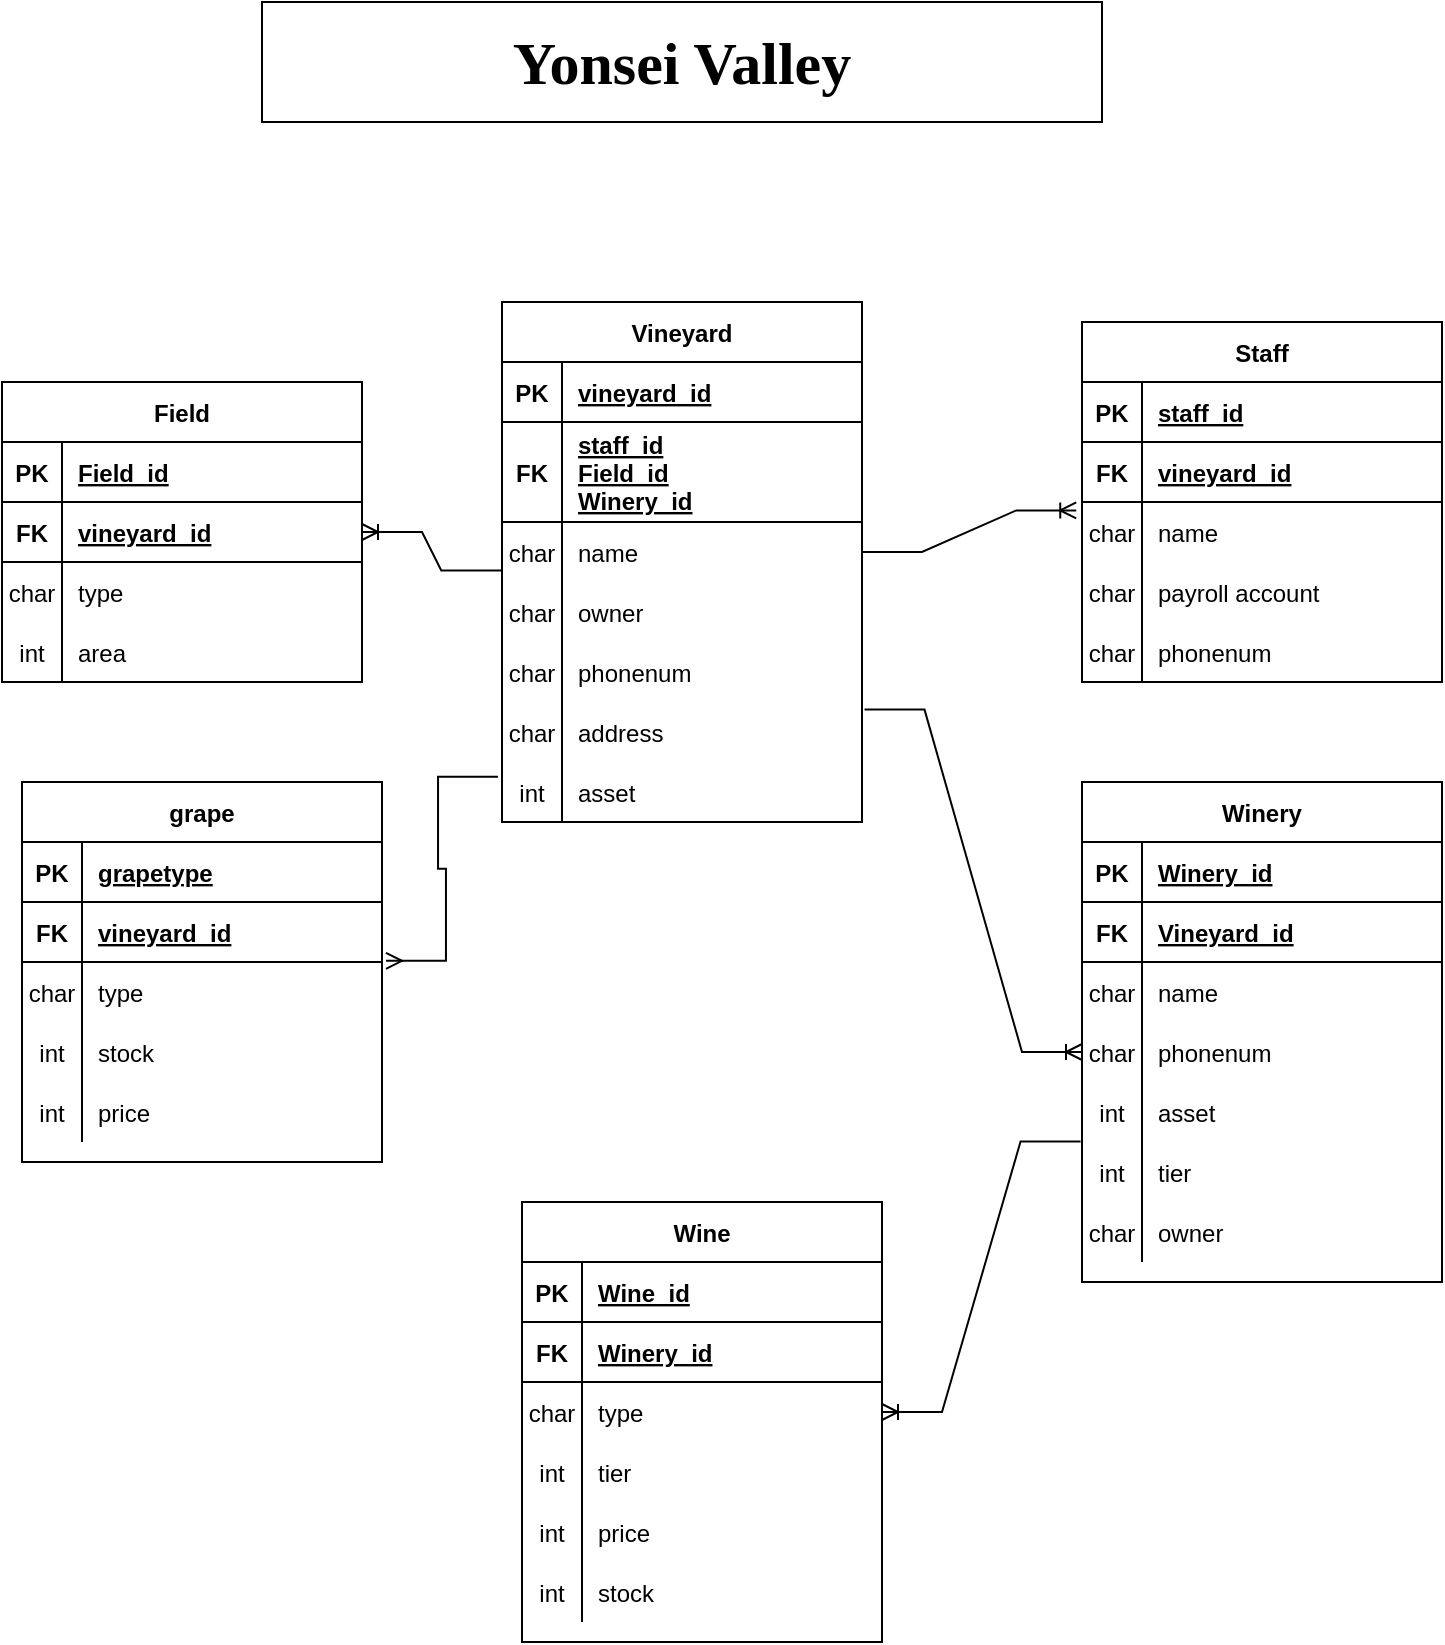 <mxfile version="15.7.3" type="github">
  <diagram id="R2lEEEUBdFMjLlhIrx00" name="Page-1">
    <mxGraphModel dx="1422" dy="762" grid="1" gridSize="10" guides="1" tooltips="1" connect="1" arrows="1" fold="1" page="1" pageScale="1" pageWidth="850" pageHeight="1100" math="0" shadow="0" extFonts="Permanent Marker^https://fonts.googleapis.com/css?family=Permanent+Marker">
      <root>
        <mxCell id="0" />
        <mxCell id="1" parent="0" />
        <mxCell id="YnOLu8XP4vWBQfgd_CVl-20" value="Vineyard" style="shape=table;startSize=30;container=1;collapsible=1;childLayout=tableLayout;fixedRows=1;rowLines=0;fontStyle=1;align=center;resizeLast=1;" vertex="1" parent="1">
          <mxGeometry x="330" y="180" width="180" height="260" as="geometry" />
        </mxCell>
        <mxCell id="YnOLu8XP4vWBQfgd_CVl-21" value="" style="shape=partialRectangle;collapsible=0;dropTarget=0;pointerEvents=0;fillColor=none;top=0;left=0;bottom=1;right=0;points=[[0,0.5],[1,0.5]];portConstraint=eastwest;" vertex="1" parent="YnOLu8XP4vWBQfgd_CVl-20">
          <mxGeometry y="30" width="180" height="30" as="geometry" />
        </mxCell>
        <mxCell id="YnOLu8XP4vWBQfgd_CVl-22" value="PK" style="shape=partialRectangle;connectable=0;fillColor=none;top=0;left=0;bottom=0;right=0;fontStyle=1;overflow=hidden;" vertex="1" parent="YnOLu8XP4vWBQfgd_CVl-21">
          <mxGeometry width="30" height="30" as="geometry">
            <mxRectangle width="30" height="30" as="alternateBounds" />
          </mxGeometry>
        </mxCell>
        <mxCell id="YnOLu8XP4vWBQfgd_CVl-23" value="vineyard_id" style="shape=partialRectangle;connectable=0;fillColor=none;top=0;left=0;bottom=0;right=0;align=left;spacingLeft=6;fontStyle=5;overflow=hidden;" vertex="1" parent="YnOLu8XP4vWBQfgd_CVl-21">
          <mxGeometry x="30" width="150" height="30" as="geometry">
            <mxRectangle width="150" height="30" as="alternateBounds" />
          </mxGeometry>
        </mxCell>
        <mxCell id="YnOLu8XP4vWBQfgd_CVl-63" value="" style="shape=partialRectangle;collapsible=0;dropTarget=0;pointerEvents=0;fillColor=none;top=0;left=0;bottom=1;right=0;points=[[0,0.5],[1,0.5]];portConstraint=eastwest;" vertex="1" parent="YnOLu8XP4vWBQfgd_CVl-20">
          <mxGeometry y="60" width="180" height="50" as="geometry" />
        </mxCell>
        <mxCell id="YnOLu8XP4vWBQfgd_CVl-64" value="FK" style="shape=partialRectangle;connectable=0;fillColor=none;top=0;left=0;bottom=0;right=0;fontStyle=1;overflow=hidden;" vertex="1" parent="YnOLu8XP4vWBQfgd_CVl-63">
          <mxGeometry width="30" height="50" as="geometry">
            <mxRectangle width="30" height="50" as="alternateBounds" />
          </mxGeometry>
        </mxCell>
        <mxCell id="YnOLu8XP4vWBQfgd_CVl-65" value="staff_id&#xa;Field_id&#xa;Winery_id" style="shape=partialRectangle;connectable=0;fillColor=none;top=0;left=0;bottom=0;right=0;align=left;spacingLeft=6;fontStyle=5;overflow=hidden;" vertex="1" parent="YnOLu8XP4vWBQfgd_CVl-63">
          <mxGeometry x="30" width="150" height="50" as="geometry">
            <mxRectangle width="150" height="50" as="alternateBounds" />
          </mxGeometry>
        </mxCell>
        <mxCell id="YnOLu8XP4vWBQfgd_CVl-24" value="" style="shape=partialRectangle;collapsible=0;dropTarget=0;pointerEvents=0;fillColor=none;top=0;left=0;bottom=0;right=0;points=[[0,0.5],[1,0.5]];portConstraint=eastwest;" vertex="1" parent="YnOLu8XP4vWBQfgd_CVl-20">
          <mxGeometry y="110" width="180" height="30" as="geometry" />
        </mxCell>
        <mxCell id="YnOLu8XP4vWBQfgd_CVl-25" value="char" style="shape=partialRectangle;connectable=0;fillColor=none;top=0;left=0;bottom=0;right=0;editable=1;overflow=hidden;" vertex="1" parent="YnOLu8XP4vWBQfgd_CVl-24">
          <mxGeometry width="30" height="30" as="geometry">
            <mxRectangle width="30" height="30" as="alternateBounds" />
          </mxGeometry>
        </mxCell>
        <mxCell id="YnOLu8XP4vWBQfgd_CVl-26" value="name   " style="shape=partialRectangle;connectable=0;fillColor=none;top=0;left=0;bottom=0;right=0;align=left;spacingLeft=6;overflow=hidden;" vertex="1" parent="YnOLu8XP4vWBQfgd_CVl-24">
          <mxGeometry x="30" width="150" height="30" as="geometry">
            <mxRectangle width="150" height="30" as="alternateBounds" />
          </mxGeometry>
        </mxCell>
        <mxCell id="YnOLu8XP4vWBQfgd_CVl-27" value="" style="shape=partialRectangle;collapsible=0;dropTarget=0;pointerEvents=0;fillColor=none;top=0;left=0;bottom=0;right=0;points=[[0,0.5],[1,0.5]];portConstraint=eastwest;" vertex="1" parent="YnOLu8XP4vWBQfgd_CVl-20">
          <mxGeometry y="140" width="180" height="30" as="geometry" />
        </mxCell>
        <mxCell id="YnOLu8XP4vWBQfgd_CVl-28" value="char" style="shape=partialRectangle;connectable=0;fillColor=none;top=0;left=0;bottom=0;right=0;editable=1;overflow=hidden;" vertex="1" parent="YnOLu8XP4vWBQfgd_CVl-27">
          <mxGeometry width="30" height="30" as="geometry">
            <mxRectangle width="30" height="30" as="alternateBounds" />
          </mxGeometry>
        </mxCell>
        <mxCell id="YnOLu8XP4vWBQfgd_CVl-29" value="owner" style="shape=partialRectangle;connectable=0;fillColor=none;top=0;left=0;bottom=0;right=0;align=left;spacingLeft=6;overflow=hidden;" vertex="1" parent="YnOLu8XP4vWBQfgd_CVl-27">
          <mxGeometry x="30" width="150" height="30" as="geometry">
            <mxRectangle width="150" height="30" as="alternateBounds" />
          </mxGeometry>
        </mxCell>
        <mxCell id="YnOLu8XP4vWBQfgd_CVl-99" value="" style="shape=partialRectangle;collapsible=0;dropTarget=0;pointerEvents=0;fillColor=none;top=0;left=0;bottom=0;right=0;points=[[0,0.5],[1,0.5]];portConstraint=eastwest;" vertex="1" parent="YnOLu8XP4vWBQfgd_CVl-20">
          <mxGeometry y="170" width="180" height="30" as="geometry" />
        </mxCell>
        <mxCell id="YnOLu8XP4vWBQfgd_CVl-100" value="char" style="shape=partialRectangle;connectable=0;fillColor=none;top=0;left=0;bottom=0;right=0;editable=1;overflow=hidden;" vertex="1" parent="YnOLu8XP4vWBQfgd_CVl-99">
          <mxGeometry width="30" height="30" as="geometry">
            <mxRectangle width="30" height="30" as="alternateBounds" />
          </mxGeometry>
        </mxCell>
        <mxCell id="YnOLu8XP4vWBQfgd_CVl-101" value="phonenum" style="shape=partialRectangle;connectable=0;fillColor=none;top=0;left=0;bottom=0;right=0;align=left;spacingLeft=6;overflow=hidden;" vertex="1" parent="YnOLu8XP4vWBQfgd_CVl-99">
          <mxGeometry x="30" width="150" height="30" as="geometry">
            <mxRectangle width="150" height="30" as="alternateBounds" />
          </mxGeometry>
        </mxCell>
        <mxCell id="YnOLu8XP4vWBQfgd_CVl-30" value="" style="shape=partialRectangle;collapsible=0;dropTarget=0;pointerEvents=0;fillColor=none;top=0;left=0;bottom=0;right=0;points=[[0,0.5],[1,0.5]];portConstraint=eastwest;" vertex="1" parent="YnOLu8XP4vWBQfgd_CVl-20">
          <mxGeometry y="200" width="180" height="30" as="geometry" />
        </mxCell>
        <mxCell id="YnOLu8XP4vWBQfgd_CVl-31" value="char" style="shape=partialRectangle;connectable=0;fillColor=none;top=0;left=0;bottom=0;right=0;editable=1;overflow=hidden;" vertex="1" parent="YnOLu8XP4vWBQfgd_CVl-30">
          <mxGeometry width="30" height="30" as="geometry">
            <mxRectangle width="30" height="30" as="alternateBounds" />
          </mxGeometry>
        </mxCell>
        <mxCell id="YnOLu8XP4vWBQfgd_CVl-32" value="address" style="shape=partialRectangle;connectable=0;fillColor=none;top=0;left=0;bottom=0;right=0;align=left;spacingLeft=6;overflow=hidden;" vertex="1" parent="YnOLu8XP4vWBQfgd_CVl-30">
          <mxGeometry x="30" width="150" height="30" as="geometry">
            <mxRectangle width="150" height="30" as="alternateBounds" />
          </mxGeometry>
        </mxCell>
        <mxCell id="YnOLu8XP4vWBQfgd_CVl-33" value="" style="shape=partialRectangle;collapsible=0;dropTarget=0;pointerEvents=0;fillColor=none;top=0;left=0;bottom=0;right=0;points=[[0,0.5],[1,0.5]];portConstraint=eastwest;" vertex="1" parent="YnOLu8XP4vWBQfgd_CVl-20">
          <mxGeometry y="230" width="180" height="30" as="geometry" />
        </mxCell>
        <mxCell id="YnOLu8XP4vWBQfgd_CVl-34" value="int" style="shape=partialRectangle;connectable=0;fillColor=none;top=0;left=0;bottom=0;right=0;editable=1;overflow=hidden;" vertex="1" parent="YnOLu8XP4vWBQfgd_CVl-33">
          <mxGeometry width="30" height="30" as="geometry">
            <mxRectangle width="30" height="30" as="alternateBounds" />
          </mxGeometry>
        </mxCell>
        <mxCell id="YnOLu8XP4vWBQfgd_CVl-35" value="asset" style="shape=partialRectangle;connectable=0;fillColor=none;top=0;left=0;bottom=0;right=0;align=left;spacingLeft=6;overflow=hidden;" vertex="1" parent="YnOLu8XP4vWBQfgd_CVl-33">
          <mxGeometry x="30" width="150" height="30" as="geometry">
            <mxRectangle width="150" height="30" as="alternateBounds" />
          </mxGeometry>
        </mxCell>
        <mxCell id="YnOLu8XP4vWBQfgd_CVl-39" value="Staff" style="shape=table;startSize=30;container=1;collapsible=1;childLayout=tableLayout;fixedRows=1;rowLines=0;fontStyle=1;align=center;resizeLast=1;" vertex="1" parent="1">
          <mxGeometry x="620" y="190" width="180" height="180" as="geometry" />
        </mxCell>
        <mxCell id="YnOLu8XP4vWBQfgd_CVl-40" value="" style="shape=partialRectangle;collapsible=0;dropTarget=0;pointerEvents=0;fillColor=none;top=0;left=0;bottom=1;right=0;points=[[0,0.5],[1,0.5]];portConstraint=eastwest;" vertex="1" parent="YnOLu8XP4vWBQfgd_CVl-39">
          <mxGeometry y="30" width="180" height="30" as="geometry" />
        </mxCell>
        <mxCell id="YnOLu8XP4vWBQfgd_CVl-41" value="PK" style="shape=partialRectangle;connectable=0;fillColor=none;top=0;left=0;bottom=0;right=0;fontStyle=1;overflow=hidden;" vertex="1" parent="YnOLu8XP4vWBQfgd_CVl-40">
          <mxGeometry width="30" height="30" as="geometry">
            <mxRectangle width="30" height="30" as="alternateBounds" />
          </mxGeometry>
        </mxCell>
        <mxCell id="YnOLu8XP4vWBQfgd_CVl-42" value="staff_id" style="shape=partialRectangle;connectable=0;fillColor=none;top=0;left=0;bottom=0;right=0;align=left;spacingLeft=6;fontStyle=5;overflow=hidden;" vertex="1" parent="YnOLu8XP4vWBQfgd_CVl-40">
          <mxGeometry x="30" width="150" height="30" as="geometry">
            <mxRectangle width="150" height="30" as="alternateBounds" />
          </mxGeometry>
        </mxCell>
        <mxCell id="YnOLu8XP4vWBQfgd_CVl-57" value="" style="shape=partialRectangle;collapsible=0;dropTarget=0;pointerEvents=0;fillColor=none;top=0;left=0;bottom=1;right=0;points=[[0,0.5],[1,0.5]];portConstraint=eastwest;" vertex="1" parent="YnOLu8XP4vWBQfgd_CVl-39">
          <mxGeometry y="60" width="180" height="30" as="geometry" />
        </mxCell>
        <mxCell id="YnOLu8XP4vWBQfgd_CVl-58" value="FK" style="shape=partialRectangle;connectable=0;fillColor=none;top=0;left=0;bottom=0;right=0;fontStyle=1;overflow=hidden;" vertex="1" parent="YnOLu8XP4vWBQfgd_CVl-57">
          <mxGeometry width="30" height="30" as="geometry">
            <mxRectangle width="30" height="30" as="alternateBounds" />
          </mxGeometry>
        </mxCell>
        <mxCell id="YnOLu8XP4vWBQfgd_CVl-59" value="vineyard_id" style="shape=partialRectangle;connectable=0;fillColor=none;top=0;left=0;bottom=0;right=0;align=left;spacingLeft=6;fontStyle=5;overflow=hidden;" vertex="1" parent="YnOLu8XP4vWBQfgd_CVl-57">
          <mxGeometry x="30" width="150" height="30" as="geometry">
            <mxRectangle width="150" height="30" as="alternateBounds" />
          </mxGeometry>
        </mxCell>
        <mxCell id="YnOLu8XP4vWBQfgd_CVl-43" value="" style="shape=partialRectangle;collapsible=0;dropTarget=0;pointerEvents=0;fillColor=none;top=0;left=0;bottom=0;right=0;points=[[0,0.5],[1,0.5]];portConstraint=eastwest;" vertex="1" parent="YnOLu8XP4vWBQfgd_CVl-39">
          <mxGeometry y="90" width="180" height="30" as="geometry" />
        </mxCell>
        <mxCell id="YnOLu8XP4vWBQfgd_CVl-44" value="char" style="shape=partialRectangle;connectable=0;fillColor=none;top=0;left=0;bottom=0;right=0;editable=1;overflow=hidden;" vertex="1" parent="YnOLu8XP4vWBQfgd_CVl-43">
          <mxGeometry width="30" height="30" as="geometry">
            <mxRectangle width="30" height="30" as="alternateBounds" />
          </mxGeometry>
        </mxCell>
        <mxCell id="YnOLu8XP4vWBQfgd_CVl-45" value="name   " style="shape=partialRectangle;connectable=0;fillColor=none;top=0;left=0;bottom=0;right=0;align=left;spacingLeft=6;overflow=hidden;" vertex="1" parent="YnOLu8XP4vWBQfgd_CVl-43">
          <mxGeometry x="30" width="150" height="30" as="geometry">
            <mxRectangle width="150" height="30" as="alternateBounds" />
          </mxGeometry>
        </mxCell>
        <mxCell id="YnOLu8XP4vWBQfgd_CVl-46" value="" style="shape=partialRectangle;collapsible=0;dropTarget=0;pointerEvents=0;fillColor=none;top=0;left=0;bottom=0;right=0;points=[[0,0.5],[1,0.5]];portConstraint=eastwest;" vertex="1" parent="YnOLu8XP4vWBQfgd_CVl-39">
          <mxGeometry y="120" width="180" height="30" as="geometry" />
        </mxCell>
        <mxCell id="YnOLu8XP4vWBQfgd_CVl-47" value="char" style="shape=partialRectangle;connectable=0;fillColor=none;top=0;left=0;bottom=0;right=0;editable=1;overflow=hidden;" vertex="1" parent="YnOLu8XP4vWBQfgd_CVl-46">
          <mxGeometry width="30" height="30" as="geometry">
            <mxRectangle width="30" height="30" as="alternateBounds" />
          </mxGeometry>
        </mxCell>
        <mxCell id="YnOLu8XP4vWBQfgd_CVl-48" value="payroll account" style="shape=partialRectangle;connectable=0;fillColor=none;top=0;left=0;bottom=0;right=0;align=left;spacingLeft=6;overflow=hidden;" vertex="1" parent="YnOLu8XP4vWBQfgd_CVl-46">
          <mxGeometry x="30" width="150" height="30" as="geometry">
            <mxRectangle width="150" height="30" as="alternateBounds" />
          </mxGeometry>
        </mxCell>
        <mxCell id="YnOLu8XP4vWBQfgd_CVl-49" value="" style="shape=partialRectangle;collapsible=0;dropTarget=0;pointerEvents=0;fillColor=none;top=0;left=0;bottom=0;right=0;points=[[0,0.5],[1,0.5]];portConstraint=eastwest;" vertex="1" parent="YnOLu8XP4vWBQfgd_CVl-39">
          <mxGeometry y="150" width="180" height="30" as="geometry" />
        </mxCell>
        <mxCell id="YnOLu8XP4vWBQfgd_CVl-50" value="char" style="shape=partialRectangle;connectable=0;fillColor=none;top=0;left=0;bottom=0;right=0;editable=1;overflow=hidden;" vertex="1" parent="YnOLu8XP4vWBQfgd_CVl-49">
          <mxGeometry width="30" height="30" as="geometry">
            <mxRectangle width="30" height="30" as="alternateBounds" />
          </mxGeometry>
        </mxCell>
        <mxCell id="YnOLu8XP4vWBQfgd_CVl-51" value="phonenum" style="shape=partialRectangle;connectable=0;fillColor=none;top=0;left=0;bottom=0;right=0;align=left;spacingLeft=6;overflow=hidden;" vertex="1" parent="YnOLu8XP4vWBQfgd_CVl-49">
          <mxGeometry x="30" width="150" height="30" as="geometry">
            <mxRectangle width="150" height="30" as="alternateBounds" />
          </mxGeometry>
        </mxCell>
        <mxCell id="YnOLu8XP4vWBQfgd_CVl-102" value="" style="edgeStyle=entityRelationEdgeStyle;fontSize=12;html=1;endArrow=ERoneToMany;rounded=0;exitX=1;exitY=0.5;exitDx=0;exitDy=0;entryX=-0.016;entryY=0.14;entryDx=0;entryDy=0;entryPerimeter=0;" edge="1" parent="1" source="YnOLu8XP4vWBQfgd_CVl-24" target="YnOLu8XP4vWBQfgd_CVl-43">
          <mxGeometry width="100" height="100" relative="1" as="geometry">
            <mxPoint x="470" y="280" as="sourcePoint" />
            <mxPoint x="570" y="180" as="targetPoint" />
          </mxGeometry>
        </mxCell>
        <mxCell id="YnOLu8XP4vWBQfgd_CVl-120" value="Field" style="shape=table;startSize=30;container=1;collapsible=1;childLayout=tableLayout;fixedRows=1;rowLines=0;fontStyle=1;align=center;resizeLast=1;" vertex="1" parent="1">
          <mxGeometry x="80" y="220" width="180" height="150" as="geometry" />
        </mxCell>
        <mxCell id="YnOLu8XP4vWBQfgd_CVl-121" value="" style="shape=partialRectangle;collapsible=0;dropTarget=0;pointerEvents=0;fillColor=none;top=0;left=0;bottom=1;right=0;points=[[0,0.5],[1,0.5]];portConstraint=eastwest;" vertex="1" parent="YnOLu8XP4vWBQfgd_CVl-120">
          <mxGeometry y="30" width="180" height="30" as="geometry" />
        </mxCell>
        <mxCell id="YnOLu8XP4vWBQfgd_CVl-122" value="PK" style="shape=partialRectangle;connectable=0;fillColor=none;top=0;left=0;bottom=0;right=0;fontStyle=1;overflow=hidden;" vertex="1" parent="YnOLu8XP4vWBQfgd_CVl-121">
          <mxGeometry width="30" height="30" as="geometry">
            <mxRectangle width="30" height="30" as="alternateBounds" />
          </mxGeometry>
        </mxCell>
        <mxCell id="YnOLu8XP4vWBQfgd_CVl-123" value="Field_id" style="shape=partialRectangle;connectable=0;fillColor=none;top=0;left=0;bottom=0;right=0;align=left;spacingLeft=6;fontStyle=5;overflow=hidden;" vertex="1" parent="YnOLu8XP4vWBQfgd_CVl-121">
          <mxGeometry x="30" width="150" height="30" as="geometry">
            <mxRectangle width="150" height="30" as="alternateBounds" />
          </mxGeometry>
        </mxCell>
        <mxCell id="YnOLu8XP4vWBQfgd_CVl-124" value="" style="shape=partialRectangle;collapsible=0;dropTarget=0;pointerEvents=0;fillColor=none;top=0;left=0;bottom=1;right=0;points=[[0,0.5],[1,0.5]];portConstraint=eastwest;" vertex="1" parent="YnOLu8XP4vWBQfgd_CVl-120">
          <mxGeometry y="60" width="180" height="30" as="geometry" />
        </mxCell>
        <mxCell id="YnOLu8XP4vWBQfgd_CVl-125" value="FK" style="shape=partialRectangle;connectable=0;fillColor=none;top=0;left=0;bottom=0;right=0;fontStyle=1;overflow=hidden;" vertex="1" parent="YnOLu8XP4vWBQfgd_CVl-124">
          <mxGeometry width="30" height="30" as="geometry">
            <mxRectangle width="30" height="30" as="alternateBounds" />
          </mxGeometry>
        </mxCell>
        <mxCell id="YnOLu8XP4vWBQfgd_CVl-126" value="vineyard_id" style="shape=partialRectangle;connectable=0;fillColor=none;top=0;left=0;bottom=0;right=0;align=left;spacingLeft=6;fontStyle=5;overflow=hidden;" vertex="1" parent="YnOLu8XP4vWBQfgd_CVl-124">
          <mxGeometry x="30" width="150" height="30" as="geometry">
            <mxRectangle width="150" height="30" as="alternateBounds" />
          </mxGeometry>
        </mxCell>
        <mxCell id="YnOLu8XP4vWBQfgd_CVl-127" value="" style="shape=partialRectangle;collapsible=0;dropTarget=0;pointerEvents=0;fillColor=none;top=0;left=0;bottom=0;right=0;points=[[0,0.5],[1,0.5]];portConstraint=eastwest;" vertex="1" parent="YnOLu8XP4vWBQfgd_CVl-120">
          <mxGeometry y="90" width="180" height="30" as="geometry" />
        </mxCell>
        <mxCell id="YnOLu8XP4vWBQfgd_CVl-128" value="char" style="shape=partialRectangle;connectable=0;fillColor=none;top=0;left=0;bottom=0;right=0;editable=1;overflow=hidden;" vertex="1" parent="YnOLu8XP4vWBQfgd_CVl-127">
          <mxGeometry width="30" height="30" as="geometry">
            <mxRectangle width="30" height="30" as="alternateBounds" />
          </mxGeometry>
        </mxCell>
        <mxCell id="YnOLu8XP4vWBQfgd_CVl-129" value="type" style="shape=partialRectangle;connectable=0;fillColor=none;top=0;left=0;bottom=0;right=0;align=left;spacingLeft=6;overflow=hidden;" vertex="1" parent="YnOLu8XP4vWBQfgd_CVl-127">
          <mxGeometry x="30" width="150" height="30" as="geometry">
            <mxRectangle width="150" height="30" as="alternateBounds" />
          </mxGeometry>
        </mxCell>
        <mxCell id="YnOLu8XP4vWBQfgd_CVl-130" value="" style="shape=partialRectangle;collapsible=0;dropTarget=0;pointerEvents=0;fillColor=none;top=0;left=0;bottom=0;right=0;points=[[0,0.5],[1,0.5]];portConstraint=eastwest;" vertex="1" parent="YnOLu8XP4vWBQfgd_CVl-120">
          <mxGeometry y="120" width="180" height="30" as="geometry" />
        </mxCell>
        <mxCell id="YnOLu8XP4vWBQfgd_CVl-131" value="int" style="shape=partialRectangle;connectable=0;fillColor=none;top=0;left=0;bottom=0;right=0;editable=1;overflow=hidden;" vertex="1" parent="YnOLu8XP4vWBQfgd_CVl-130">
          <mxGeometry width="30" height="30" as="geometry">
            <mxRectangle width="30" height="30" as="alternateBounds" />
          </mxGeometry>
        </mxCell>
        <mxCell id="YnOLu8XP4vWBQfgd_CVl-132" value="area" style="shape=partialRectangle;connectable=0;fillColor=none;top=0;left=0;bottom=0;right=0;align=left;spacingLeft=6;overflow=hidden;" vertex="1" parent="YnOLu8XP4vWBQfgd_CVl-130">
          <mxGeometry x="30" width="150" height="30" as="geometry">
            <mxRectangle width="150" height="30" as="alternateBounds" />
          </mxGeometry>
        </mxCell>
        <mxCell id="YnOLu8XP4vWBQfgd_CVl-145" value="" style="edgeStyle=entityRelationEdgeStyle;fontSize=12;html=1;endArrow=ERoneToMany;rounded=0;entryX=1;entryY=0.5;entryDx=0;entryDy=0;exitX=-0.002;exitY=0.807;exitDx=0;exitDy=0;exitPerimeter=0;" edge="1" parent="1" source="YnOLu8XP4vWBQfgd_CVl-24" target="YnOLu8XP4vWBQfgd_CVl-124">
          <mxGeometry width="100" height="100" relative="1" as="geometry">
            <mxPoint x="230" y="400" as="sourcePoint" />
            <mxPoint x="330" y="300" as="targetPoint" />
          </mxGeometry>
        </mxCell>
        <mxCell id="YnOLu8XP4vWBQfgd_CVl-146" value="grape" style="shape=table;startSize=30;container=1;collapsible=1;childLayout=tableLayout;fixedRows=1;rowLines=0;fontStyle=1;align=center;resizeLast=1;" vertex="1" parent="1">
          <mxGeometry x="90" y="420" width="180" height="190" as="geometry" />
        </mxCell>
        <mxCell id="YnOLu8XP4vWBQfgd_CVl-147" value="" style="shape=partialRectangle;collapsible=0;dropTarget=0;pointerEvents=0;fillColor=none;top=0;left=0;bottom=1;right=0;points=[[0,0.5],[1,0.5]];portConstraint=eastwest;" vertex="1" parent="YnOLu8XP4vWBQfgd_CVl-146">
          <mxGeometry y="30" width="180" height="30" as="geometry" />
        </mxCell>
        <mxCell id="YnOLu8XP4vWBQfgd_CVl-148" value="PK" style="shape=partialRectangle;connectable=0;fillColor=none;top=0;left=0;bottom=0;right=0;fontStyle=1;overflow=hidden;" vertex="1" parent="YnOLu8XP4vWBQfgd_CVl-147">
          <mxGeometry width="30" height="30" as="geometry">
            <mxRectangle width="30" height="30" as="alternateBounds" />
          </mxGeometry>
        </mxCell>
        <mxCell id="YnOLu8XP4vWBQfgd_CVl-149" value="grapetype" style="shape=partialRectangle;connectable=0;fillColor=none;top=0;left=0;bottom=0;right=0;align=left;spacingLeft=6;fontStyle=5;overflow=hidden;" vertex="1" parent="YnOLu8XP4vWBQfgd_CVl-147">
          <mxGeometry x="30" width="150" height="30" as="geometry">
            <mxRectangle width="150" height="30" as="alternateBounds" />
          </mxGeometry>
        </mxCell>
        <mxCell id="YnOLu8XP4vWBQfgd_CVl-159" value="" style="shape=partialRectangle;collapsible=0;dropTarget=0;pointerEvents=0;fillColor=none;top=0;left=0;bottom=1;right=0;points=[[0,0.5],[1,0.5]];portConstraint=eastwest;" vertex="1" parent="YnOLu8XP4vWBQfgd_CVl-146">
          <mxGeometry y="60" width="180" height="30" as="geometry" />
        </mxCell>
        <mxCell id="YnOLu8XP4vWBQfgd_CVl-160" value="FK" style="shape=partialRectangle;connectable=0;fillColor=none;top=0;left=0;bottom=0;right=0;fontStyle=1;overflow=hidden;" vertex="1" parent="YnOLu8XP4vWBQfgd_CVl-159">
          <mxGeometry width="30" height="30" as="geometry">
            <mxRectangle width="30" height="30" as="alternateBounds" />
          </mxGeometry>
        </mxCell>
        <mxCell id="YnOLu8XP4vWBQfgd_CVl-161" value="vineyard_id" style="shape=partialRectangle;connectable=0;fillColor=none;top=0;left=0;bottom=0;right=0;align=left;spacingLeft=6;fontStyle=5;overflow=hidden;" vertex="1" parent="YnOLu8XP4vWBQfgd_CVl-159">
          <mxGeometry x="30" width="150" height="30" as="geometry">
            <mxRectangle width="150" height="30" as="alternateBounds" />
          </mxGeometry>
        </mxCell>
        <mxCell id="YnOLu8XP4vWBQfgd_CVl-150" value="" style="shape=partialRectangle;collapsible=0;dropTarget=0;pointerEvents=0;fillColor=none;top=0;left=0;bottom=0;right=0;points=[[0,0.5],[1,0.5]];portConstraint=eastwest;" vertex="1" parent="YnOLu8XP4vWBQfgd_CVl-146">
          <mxGeometry y="90" width="180" height="30" as="geometry" />
        </mxCell>
        <mxCell id="YnOLu8XP4vWBQfgd_CVl-151" value="char" style="shape=partialRectangle;connectable=0;fillColor=none;top=0;left=0;bottom=0;right=0;editable=1;overflow=hidden;" vertex="1" parent="YnOLu8XP4vWBQfgd_CVl-150">
          <mxGeometry width="30" height="30" as="geometry">
            <mxRectangle width="30" height="30" as="alternateBounds" />
          </mxGeometry>
        </mxCell>
        <mxCell id="YnOLu8XP4vWBQfgd_CVl-152" value="type" style="shape=partialRectangle;connectable=0;fillColor=none;top=0;left=0;bottom=0;right=0;align=left;spacingLeft=6;overflow=hidden;" vertex="1" parent="YnOLu8XP4vWBQfgd_CVl-150">
          <mxGeometry x="30" width="150" height="30" as="geometry">
            <mxRectangle width="150" height="30" as="alternateBounds" />
          </mxGeometry>
        </mxCell>
        <mxCell id="YnOLu8XP4vWBQfgd_CVl-153" value="" style="shape=partialRectangle;collapsible=0;dropTarget=0;pointerEvents=0;fillColor=none;top=0;left=0;bottom=0;right=0;points=[[0,0.5],[1,0.5]];portConstraint=eastwest;" vertex="1" parent="YnOLu8XP4vWBQfgd_CVl-146">
          <mxGeometry y="120" width="180" height="30" as="geometry" />
        </mxCell>
        <mxCell id="YnOLu8XP4vWBQfgd_CVl-154" value="int" style="shape=partialRectangle;connectable=0;fillColor=none;top=0;left=0;bottom=0;right=0;editable=1;overflow=hidden;" vertex="1" parent="YnOLu8XP4vWBQfgd_CVl-153">
          <mxGeometry width="30" height="30" as="geometry">
            <mxRectangle width="30" height="30" as="alternateBounds" />
          </mxGeometry>
        </mxCell>
        <mxCell id="YnOLu8XP4vWBQfgd_CVl-155" value="stock" style="shape=partialRectangle;connectable=0;fillColor=none;top=0;left=0;bottom=0;right=0;align=left;spacingLeft=6;overflow=hidden;" vertex="1" parent="YnOLu8XP4vWBQfgd_CVl-153">
          <mxGeometry x="30" width="150" height="30" as="geometry">
            <mxRectangle width="150" height="30" as="alternateBounds" />
          </mxGeometry>
        </mxCell>
        <mxCell id="YnOLu8XP4vWBQfgd_CVl-156" value="" style="shape=partialRectangle;collapsible=0;dropTarget=0;pointerEvents=0;fillColor=none;top=0;left=0;bottom=0;right=0;points=[[0,0.5],[1,0.5]];portConstraint=eastwest;" vertex="1" parent="YnOLu8XP4vWBQfgd_CVl-146">
          <mxGeometry y="150" width="180" height="30" as="geometry" />
        </mxCell>
        <mxCell id="YnOLu8XP4vWBQfgd_CVl-157" value="int" style="shape=partialRectangle;connectable=0;fillColor=none;top=0;left=0;bottom=0;right=0;editable=1;overflow=hidden;" vertex="1" parent="YnOLu8XP4vWBQfgd_CVl-156">
          <mxGeometry width="30" height="30" as="geometry">
            <mxRectangle width="30" height="30" as="alternateBounds" />
          </mxGeometry>
        </mxCell>
        <mxCell id="YnOLu8XP4vWBQfgd_CVl-158" value="price" style="shape=partialRectangle;connectable=0;fillColor=none;top=0;left=0;bottom=0;right=0;align=left;spacingLeft=6;overflow=hidden;" vertex="1" parent="YnOLu8XP4vWBQfgd_CVl-156">
          <mxGeometry x="30" width="150" height="30" as="geometry">
            <mxRectangle width="150" height="30" as="alternateBounds" />
          </mxGeometry>
        </mxCell>
        <mxCell id="YnOLu8XP4vWBQfgd_CVl-166" value="" style="edgeStyle=entityRelationEdgeStyle;fontSize=12;html=1;endArrow=ERmany;rounded=0;entryX=1.011;entryY=0.98;entryDx=0;entryDy=0;entryPerimeter=0;exitX=-0.011;exitY=0.247;exitDx=0;exitDy=0;exitPerimeter=0;" edge="1" parent="1" source="YnOLu8XP4vWBQfgd_CVl-33" target="YnOLu8XP4vWBQfgd_CVl-159">
          <mxGeometry width="100" height="100" relative="1" as="geometry">
            <mxPoint x="420" y="430" as="sourcePoint" />
            <mxPoint x="470" y="510" as="targetPoint" />
          </mxGeometry>
        </mxCell>
        <mxCell id="YnOLu8XP4vWBQfgd_CVl-167" value="Winery" style="shape=table;startSize=30;container=1;collapsible=1;childLayout=tableLayout;fixedRows=1;rowLines=0;fontStyle=1;align=center;resizeLast=1;" vertex="1" parent="1">
          <mxGeometry x="620" y="420" width="180" height="250" as="geometry" />
        </mxCell>
        <mxCell id="YnOLu8XP4vWBQfgd_CVl-168" value="" style="shape=partialRectangle;collapsible=0;dropTarget=0;pointerEvents=0;fillColor=none;top=0;left=0;bottom=1;right=0;points=[[0,0.5],[1,0.5]];portConstraint=eastwest;" vertex="1" parent="YnOLu8XP4vWBQfgd_CVl-167">
          <mxGeometry y="30" width="180" height="30" as="geometry" />
        </mxCell>
        <mxCell id="YnOLu8XP4vWBQfgd_CVl-169" value="PK" style="shape=partialRectangle;connectable=0;fillColor=none;top=0;left=0;bottom=0;right=0;fontStyle=1;overflow=hidden;" vertex="1" parent="YnOLu8XP4vWBQfgd_CVl-168">
          <mxGeometry width="30" height="30" as="geometry">
            <mxRectangle width="30" height="30" as="alternateBounds" />
          </mxGeometry>
        </mxCell>
        <mxCell id="YnOLu8XP4vWBQfgd_CVl-170" value="Winery_id" style="shape=partialRectangle;connectable=0;fillColor=none;top=0;left=0;bottom=0;right=0;align=left;spacingLeft=6;fontStyle=5;overflow=hidden;" vertex="1" parent="YnOLu8XP4vWBQfgd_CVl-168">
          <mxGeometry x="30" width="150" height="30" as="geometry">
            <mxRectangle width="150" height="30" as="alternateBounds" />
          </mxGeometry>
        </mxCell>
        <mxCell id="YnOLu8XP4vWBQfgd_CVl-193" value="" style="shape=partialRectangle;collapsible=0;dropTarget=0;pointerEvents=0;fillColor=none;top=0;left=0;bottom=1;right=0;points=[[0,0.5],[1,0.5]];portConstraint=eastwest;" vertex="1" parent="YnOLu8XP4vWBQfgd_CVl-167">
          <mxGeometry y="60" width="180" height="30" as="geometry" />
        </mxCell>
        <mxCell id="YnOLu8XP4vWBQfgd_CVl-194" value="FK" style="shape=partialRectangle;connectable=0;fillColor=none;top=0;left=0;bottom=0;right=0;fontStyle=1;overflow=hidden;" vertex="1" parent="YnOLu8XP4vWBQfgd_CVl-193">
          <mxGeometry width="30" height="30" as="geometry">
            <mxRectangle width="30" height="30" as="alternateBounds" />
          </mxGeometry>
        </mxCell>
        <mxCell id="YnOLu8XP4vWBQfgd_CVl-195" value="Vineyard_id" style="shape=partialRectangle;connectable=0;fillColor=none;top=0;left=0;bottom=0;right=0;align=left;spacingLeft=6;fontStyle=5;overflow=hidden;" vertex="1" parent="YnOLu8XP4vWBQfgd_CVl-193">
          <mxGeometry x="30" width="150" height="30" as="geometry">
            <mxRectangle width="150" height="30" as="alternateBounds" />
          </mxGeometry>
        </mxCell>
        <mxCell id="YnOLu8XP4vWBQfgd_CVl-171" value="" style="shape=partialRectangle;collapsible=0;dropTarget=0;pointerEvents=0;fillColor=none;top=0;left=0;bottom=0;right=0;points=[[0,0.5],[1,0.5]];portConstraint=eastwest;" vertex="1" parent="YnOLu8XP4vWBQfgd_CVl-167">
          <mxGeometry y="90" width="180" height="30" as="geometry" />
        </mxCell>
        <mxCell id="YnOLu8XP4vWBQfgd_CVl-172" value="char" style="shape=partialRectangle;connectable=0;fillColor=none;top=0;left=0;bottom=0;right=0;editable=1;overflow=hidden;" vertex="1" parent="YnOLu8XP4vWBQfgd_CVl-171">
          <mxGeometry width="30" height="30" as="geometry">
            <mxRectangle width="30" height="30" as="alternateBounds" />
          </mxGeometry>
        </mxCell>
        <mxCell id="YnOLu8XP4vWBQfgd_CVl-173" value="name" style="shape=partialRectangle;connectable=0;fillColor=none;top=0;left=0;bottom=0;right=0;align=left;spacingLeft=6;overflow=hidden;" vertex="1" parent="YnOLu8XP4vWBQfgd_CVl-171">
          <mxGeometry x="30" width="150" height="30" as="geometry">
            <mxRectangle width="150" height="30" as="alternateBounds" />
          </mxGeometry>
        </mxCell>
        <mxCell id="YnOLu8XP4vWBQfgd_CVl-174" value="" style="shape=partialRectangle;collapsible=0;dropTarget=0;pointerEvents=0;fillColor=none;top=0;left=0;bottom=0;right=0;points=[[0,0.5],[1,0.5]];portConstraint=eastwest;" vertex="1" parent="YnOLu8XP4vWBQfgd_CVl-167">
          <mxGeometry y="120" width="180" height="30" as="geometry" />
        </mxCell>
        <mxCell id="YnOLu8XP4vWBQfgd_CVl-175" value="char" style="shape=partialRectangle;connectable=0;fillColor=none;top=0;left=0;bottom=0;right=0;editable=1;overflow=hidden;" vertex="1" parent="YnOLu8XP4vWBQfgd_CVl-174">
          <mxGeometry width="30" height="30" as="geometry">
            <mxRectangle width="30" height="30" as="alternateBounds" />
          </mxGeometry>
        </mxCell>
        <mxCell id="YnOLu8XP4vWBQfgd_CVl-176" value="phonenum" style="shape=partialRectangle;connectable=0;fillColor=none;top=0;left=0;bottom=0;right=0;align=left;spacingLeft=6;overflow=hidden;" vertex="1" parent="YnOLu8XP4vWBQfgd_CVl-174">
          <mxGeometry x="30" width="150" height="30" as="geometry">
            <mxRectangle width="150" height="30" as="alternateBounds" />
          </mxGeometry>
        </mxCell>
        <mxCell id="YnOLu8XP4vWBQfgd_CVl-177" value="" style="shape=partialRectangle;collapsible=0;dropTarget=0;pointerEvents=0;fillColor=none;top=0;left=0;bottom=0;right=0;points=[[0,0.5],[1,0.5]];portConstraint=eastwest;" vertex="1" parent="YnOLu8XP4vWBQfgd_CVl-167">
          <mxGeometry y="150" width="180" height="30" as="geometry" />
        </mxCell>
        <mxCell id="YnOLu8XP4vWBQfgd_CVl-178" value="int" style="shape=partialRectangle;connectable=0;fillColor=none;top=0;left=0;bottom=0;right=0;editable=1;overflow=hidden;" vertex="1" parent="YnOLu8XP4vWBQfgd_CVl-177">
          <mxGeometry width="30" height="30" as="geometry">
            <mxRectangle width="30" height="30" as="alternateBounds" />
          </mxGeometry>
        </mxCell>
        <mxCell id="YnOLu8XP4vWBQfgd_CVl-179" value="asset" style="shape=partialRectangle;connectable=0;fillColor=none;top=0;left=0;bottom=0;right=0;align=left;spacingLeft=6;overflow=hidden;" vertex="1" parent="YnOLu8XP4vWBQfgd_CVl-177">
          <mxGeometry x="30" width="150" height="30" as="geometry">
            <mxRectangle width="150" height="30" as="alternateBounds" />
          </mxGeometry>
        </mxCell>
        <mxCell id="YnOLu8XP4vWBQfgd_CVl-183" value="" style="shape=partialRectangle;collapsible=0;dropTarget=0;pointerEvents=0;fillColor=none;top=0;left=0;bottom=0;right=0;points=[[0,0.5],[1,0.5]];portConstraint=eastwest;" vertex="1" parent="YnOLu8XP4vWBQfgd_CVl-167">
          <mxGeometry y="180" width="180" height="30" as="geometry" />
        </mxCell>
        <mxCell id="YnOLu8XP4vWBQfgd_CVl-184" value="int" style="shape=partialRectangle;connectable=0;fillColor=none;top=0;left=0;bottom=0;right=0;editable=1;overflow=hidden;" vertex="1" parent="YnOLu8XP4vWBQfgd_CVl-183">
          <mxGeometry width="30" height="30" as="geometry">
            <mxRectangle width="30" height="30" as="alternateBounds" />
          </mxGeometry>
        </mxCell>
        <mxCell id="YnOLu8XP4vWBQfgd_CVl-185" value="tier" style="shape=partialRectangle;connectable=0;fillColor=none;top=0;left=0;bottom=0;right=0;align=left;spacingLeft=6;overflow=hidden;" vertex="1" parent="YnOLu8XP4vWBQfgd_CVl-183">
          <mxGeometry x="30" width="150" height="30" as="geometry">
            <mxRectangle width="150" height="30" as="alternateBounds" />
          </mxGeometry>
        </mxCell>
        <mxCell id="YnOLu8XP4vWBQfgd_CVl-186" value="" style="shape=partialRectangle;collapsible=0;dropTarget=0;pointerEvents=0;fillColor=none;top=0;left=0;bottom=0;right=0;points=[[0,0.5],[1,0.5]];portConstraint=eastwest;" vertex="1" parent="YnOLu8XP4vWBQfgd_CVl-167">
          <mxGeometry y="210" width="180" height="30" as="geometry" />
        </mxCell>
        <mxCell id="YnOLu8XP4vWBQfgd_CVl-187" value="char" style="shape=partialRectangle;connectable=0;fillColor=none;top=0;left=0;bottom=0;right=0;editable=1;overflow=hidden;" vertex="1" parent="YnOLu8XP4vWBQfgd_CVl-186">
          <mxGeometry width="30" height="30" as="geometry">
            <mxRectangle width="30" height="30" as="alternateBounds" />
          </mxGeometry>
        </mxCell>
        <mxCell id="YnOLu8XP4vWBQfgd_CVl-188" value="owner" style="shape=partialRectangle;connectable=0;fillColor=none;top=0;left=0;bottom=0;right=0;align=left;spacingLeft=6;overflow=hidden;" vertex="1" parent="YnOLu8XP4vWBQfgd_CVl-186">
          <mxGeometry x="30" width="150" height="30" as="geometry">
            <mxRectangle width="150" height="30" as="alternateBounds" />
          </mxGeometry>
        </mxCell>
        <mxCell id="YnOLu8XP4vWBQfgd_CVl-189" value="" style="edgeStyle=entityRelationEdgeStyle;fontSize=12;html=1;endArrow=ERoneToMany;rounded=0;entryX=0;entryY=0.5;entryDx=0;entryDy=0;exitX=1.007;exitY=0.127;exitDx=0;exitDy=0;exitPerimeter=0;" edge="1" parent="1" source="YnOLu8XP4vWBQfgd_CVl-30" target="YnOLu8XP4vWBQfgd_CVl-174">
          <mxGeometry width="100" height="100" relative="1" as="geometry">
            <mxPoint x="470" y="560" as="sourcePoint" />
            <mxPoint x="570" y="460" as="targetPoint" />
          </mxGeometry>
        </mxCell>
        <mxCell id="YnOLu8XP4vWBQfgd_CVl-196" value="Wine" style="shape=table;startSize=30;container=1;collapsible=1;childLayout=tableLayout;fixedRows=1;rowLines=0;fontStyle=1;align=center;resizeLast=1;" vertex="1" parent="1">
          <mxGeometry x="340" y="630" width="180" height="220" as="geometry" />
        </mxCell>
        <mxCell id="YnOLu8XP4vWBQfgd_CVl-197" value="" style="shape=partialRectangle;collapsible=0;dropTarget=0;pointerEvents=0;fillColor=none;top=0;left=0;bottom=1;right=0;points=[[0,0.5],[1,0.5]];portConstraint=eastwest;" vertex="1" parent="YnOLu8XP4vWBQfgd_CVl-196">
          <mxGeometry y="30" width="180" height="30" as="geometry" />
        </mxCell>
        <mxCell id="YnOLu8XP4vWBQfgd_CVl-198" value="PK" style="shape=partialRectangle;connectable=0;fillColor=none;top=0;left=0;bottom=0;right=0;fontStyle=1;overflow=hidden;" vertex="1" parent="YnOLu8XP4vWBQfgd_CVl-197">
          <mxGeometry width="30" height="30" as="geometry">
            <mxRectangle width="30" height="30" as="alternateBounds" />
          </mxGeometry>
        </mxCell>
        <mxCell id="YnOLu8XP4vWBQfgd_CVl-199" value="Wine_id" style="shape=partialRectangle;connectable=0;fillColor=none;top=0;left=0;bottom=0;right=0;align=left;spacingLeft=6;fontStyle=5;overflow=hidden;" vertex="1" parent="YnOLu8XP4vWBQfgd_CVl-197">
          <mxGeometry x="30" width="150" height="30" as="geometry">
            <mxRectangle width="150" height="30" as="alternateBounds" />
          </mxGeometry>
        </mxCell>
        <mxCell id="YnOLu8XP4vWBQfgd_CVl-209" value="" style="shape=partialRectangle;collapsible=0;dropTarget=0;pointerEvents=0;fillColor=none;top=0;left=0;bottom=1;right=0;points=[[0,0.5],[1,0.5]];portConstraint=eastwest;" vertex="1" parent="YnOLu8XP4vWBQfgd_CVl-196">
          <mxGeometry y="60" width="180" height="30" as="geometry" />
        </mxCell>
        <mxCell id="YnOLu8XP4vWBQfgd_CVl-210" value="FK" style="shape=partialRectangle;connectable=0;fillColor=none;top=0;left=0;bottom=0;right=0;fontStyle=1;overflow=hidden;" vertex="1" parent="YnOLu8XP4vWBQfgd_CVl-209">
          <mxGeometry width="30" height="30" as="geometry">
            <mxRectangle width="30" height="30" as="alternateBounds" />
          </mxGeometry>
        </mxCell>
        <mxCell id="YnOLu8XP4vWBQfgd_CVl-211" value="Winery_id" style="shape=partialRectangle;connectable=0;fillColor=none;top=0;left=0;bottom=0;right=0;align=left;spacingLeft=6;fontStyle=5;overflow=hidden;" vertex="1" parent="YnOLu8XP4vWBQfgd_CVl-209">
          <mxGeometry x="30" width="150" height="30" as="geometry">
            <mxRectangle width="150" height="30" as="alternateBounds" />
          </mxGeometry>
        </mxCell>
        <mxCell id="YnOLu8XP4vWBQfgd_CVl-200" value="" style="shape=partialRectangle;collapsible=0;dropTarget=0;pointerEvents=0;fillColor=none;top=0;left=0;bottom=0;right=0;points=[[0,0.5],[1,0.5]];portConstraint=eastwest;" vertex="1" parent="YnOLu8XP4vWBQfgd_CVl-196">
          <mxGeometry y="90" width="180" height="30" as="geometry" />
        </mxCell>
        <mxCell id="YnOLu8XP4vWBQfgd_CVl-201" value="char" style="shape=partialRectangle;connectable=0;fillColor=none;top=0;left=0;bottom=0;right=0;editable=1;overflow=hidden;" vertex="1" parent="YnOLu8XP4vWBQfgd_CVl-200">
          <mxGeometry width="30" height="30" as="geometry">
            <mxRectangle width="30" height="30" as="alternateBounds" />
          </mxGeometry>
        </mxCell>
        <mxCell id="YnOLu8XP4vWBQfgd_CVl-202" value="type" style="shape=partialRectangle;connectable=0;fillColor=none;top=0;left=0;bottom=0;right=0;align=left;spacingLeft=6;overflow=hidden;" vertex="1" parent="YnOLu8XP4vWBQfgd_CVl-200">
          <mxGeometry x="30" width="150" height="30" as="geometry">
            <mxRectangle width="150" height="30" as="alternateBounds" />
          </mxGeometry>
        </mxCell>
        <mxCell id="YnOLu8XP4vWBQfgd_CVl-203" value="" style="shape=partialRectangle;collapsible=0;dropTarget=0;pointerEvents=0;fillColor=none;top=0;left=0;bottom=0;right=0;points=[[0,0.5],[1,0.5]];portConstraint=eastwest;" vertex="1" parent="YnOLu8XP4vWBQfgd_CVl-196">
          <mxGeometry y="120" width="180" height="30" as="geometry" />
        </mxCell>
        <mxCell id="YnOLu8XP4vWBQfgd_CVl-204" value="int" style="shape=partialRectangle;connectable=0;fillColor=none;top=0;left=0;bottom=0;right=0;editable=1;overflow=hidden;" vertex="1" parent="YnOLu8XP4vWBQfgd_CVl-203">
          <mxGeometry width="30" height="30" as="geometry">
            <mxRectangle width="30" height="30" as="alternateBounds" />
          </mxGeometry>
        </mxCell>
        <mxCell id="YnOLu8XP4vWBQfgd_CVl-205" value="tier" style="shape=partialRectangle;connectable=0;fillColor=none;top=0;left=0;bottom=0;right=0;align=left;spacingLeft=6;overflow=hidden;" vertex="1" parent="YnOLu8XP4vWBQfgd_CVl-203">
          <mxGeometry x="30" width="150" height="30" as="geometry">
            <mxRectangle width="150" height="30" as="alternateBounds" />
          </mxGeometry>
        </mxCell>
        <mxCell id="YnOLu8XP4vWBQfgd_CVl-206" value="" style="shape=partialRectangle;collapsible=0;dropTarget=0;pointerEvents=0;fillColor=none;top=0;left=0;bottom=0;right=0;points=[[0,0.5],[1,0.5]];portConstraint=eastwest;" vertex="1" parent="YnOLu8XP4vWBQfgd_CVl-196">
          <mxGeometry y="150" width="180" height="30" as="geometry" />
        </mxCell>
        <mxCell id="YnOLu8XP4vWBQfgd_CVl-207" value="int" style="shape=partialRectangle;connectable=0;fillColor=none;top=0;left=0;bottom=0;right=0;editable=1;overflow=hidden;" vertex="1" parent="YnOLu8XP4vWBQfgd_CVl-206">
          <mxGeometry width="30" height="30" as="geometry">
            <mxRectangle width="30" height="30" as="alternateBounds" />
          </mxGeometry>
        </mxCell>
        <mxCell id="YnOLu8XP4vWBQfgd_CVl-208" value="price" style="shape=partialRectangle;connectable=0;fillColor=none;top=0;left=0;bottom=0;right=0;align=left;spacingLeft=6;overflow=hidden;" vertex="1" parent="YnOLu8XP4vWBQfgd_CVl-206">
          <mxGeometry x="30" width="150" height="30" as="geometry">
            <mxRectangle width="150" height="30" as="alternateBounds" />
          </mxGeometry>
        </mxCell>
        <mxCell id="YnOLu8XP4vWBQfgd_CVl-212" value="" style="shape=partialRectangle;collapsible=0;dropTarget=0;pointerEvents=0;fillColor=none;top=0;left=0;bottom=0;right=0;points=[[0,0.5],[1,0.5]];portConstraint=eastwest;" vertex="1" parent="YnOLu8XP4vWBQfgd_CVl-196">
          <mxGeometry y="180" width="180" height="30" as="geometry" />
        </mxCell>
        <mxCell id="YnOLu8XP4vWBQfgd_CVl-213" value="int" style="shape=partialRectangle;connectable=0;fillColor=none;top=0;left=0;bottom=0;right=0;editable=1;overflow=hidden;" vertex="1" parent="YnOLu8XP4vWBQfgd_CVl-212">
          <mxGeometry width="30" height="30" as="geometry">
            <mxRectangle width="30" height="30" as="alternateBounds" />
          </mxGeometry>
        </mxCell>
        <mxCell id="YnOLu8XP4vWBQfgd_CVl-214" value="stock" style="shape=partialRectangle;connectable=0;fillColor=none;top=0;left=0;bottom=0;right=0;align=left;spacingLeft=6;overflow=hidden;" vertex="1" parent="YnOLu8XP4vWBQfgd_CVl-212">
          <mxGeometry x="30" width="150" height="30" as="geometry">
            <mxRectangle width="150" height="30" as="alternateBounds" />
          </mxGeometry>
        </mxCell>
        <mxCell id="YnOLu8XP4vWBQfgd_CVl-215" value="" style="edgeStyle=entityRelationEdgeStyle;fontSize=12;html=1;endArrow=ERoneToMany;rounded=0;exitX=-0.004;exitY=-0.007;exitDx=0;exitDy=0;exitPerimeter=0;entryX=1;entryY=0.5;entryDx=0;entryDy=0;" edge="1" parent="1" source="YnOLu8XP4vWBQfgd_CVl-183" target="YnOLu8XP4vWBQfgd_CVl-200">
          <mxGeometry width="100" height="100" relative="1" as="geometry">
            <mxPoint x="470" y="760" as="sourcePoint" />
            <mxPoint x="570" y="660" as="targetPoint" />
          </mxGeometry>
        </mxCell>
        <mxCell id="YnOLu8XP4vWBQfgd_CVl-216" value="&lt;b&gt;&lt;font face=&quot;Comic Sans MS&quot; style=&quot;font-size: 30px&quot;&gt;Yonsei Valley&lt;/font&gt;&lt;/b&gt;" style="rounded=0;whiteSpace=wrap;html=1;" vertex="1" parent="1">
          <mxGeometry x="210" y="30" width="420" height="60" as="geometry" />
        </mxCell>
      </root>
    </mxGraphModel>
  </diagram>
</mxfile>
